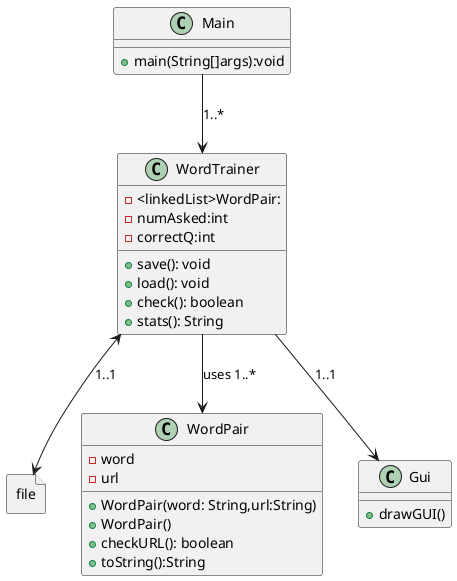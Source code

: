 @startuml
'https://plantuml.com/sequence-diagram

class Main{
    +main(String[]args):void
}
class WordTrainer {
    -<linkedList>WordPair:
    -numAsked:int
    -correctQ:int


    +save(): void
    +load(): void
    +check(): boolean
    +stats(): String
}

class WordPair {
    - word
    - url
    +WordPair(word: String,url:String)
    +WordPair()
    +checkURL(): boolean
    + toString():String


}

class Gui {
    + drawGUI()

}

file file{

}

WordTrainer --> WordPair: uses 1..*
WordTrainer --> Gui:1..1
WordTrainer <--> file:1..1
Main -->WordTrainer: 1..*


@enduml
